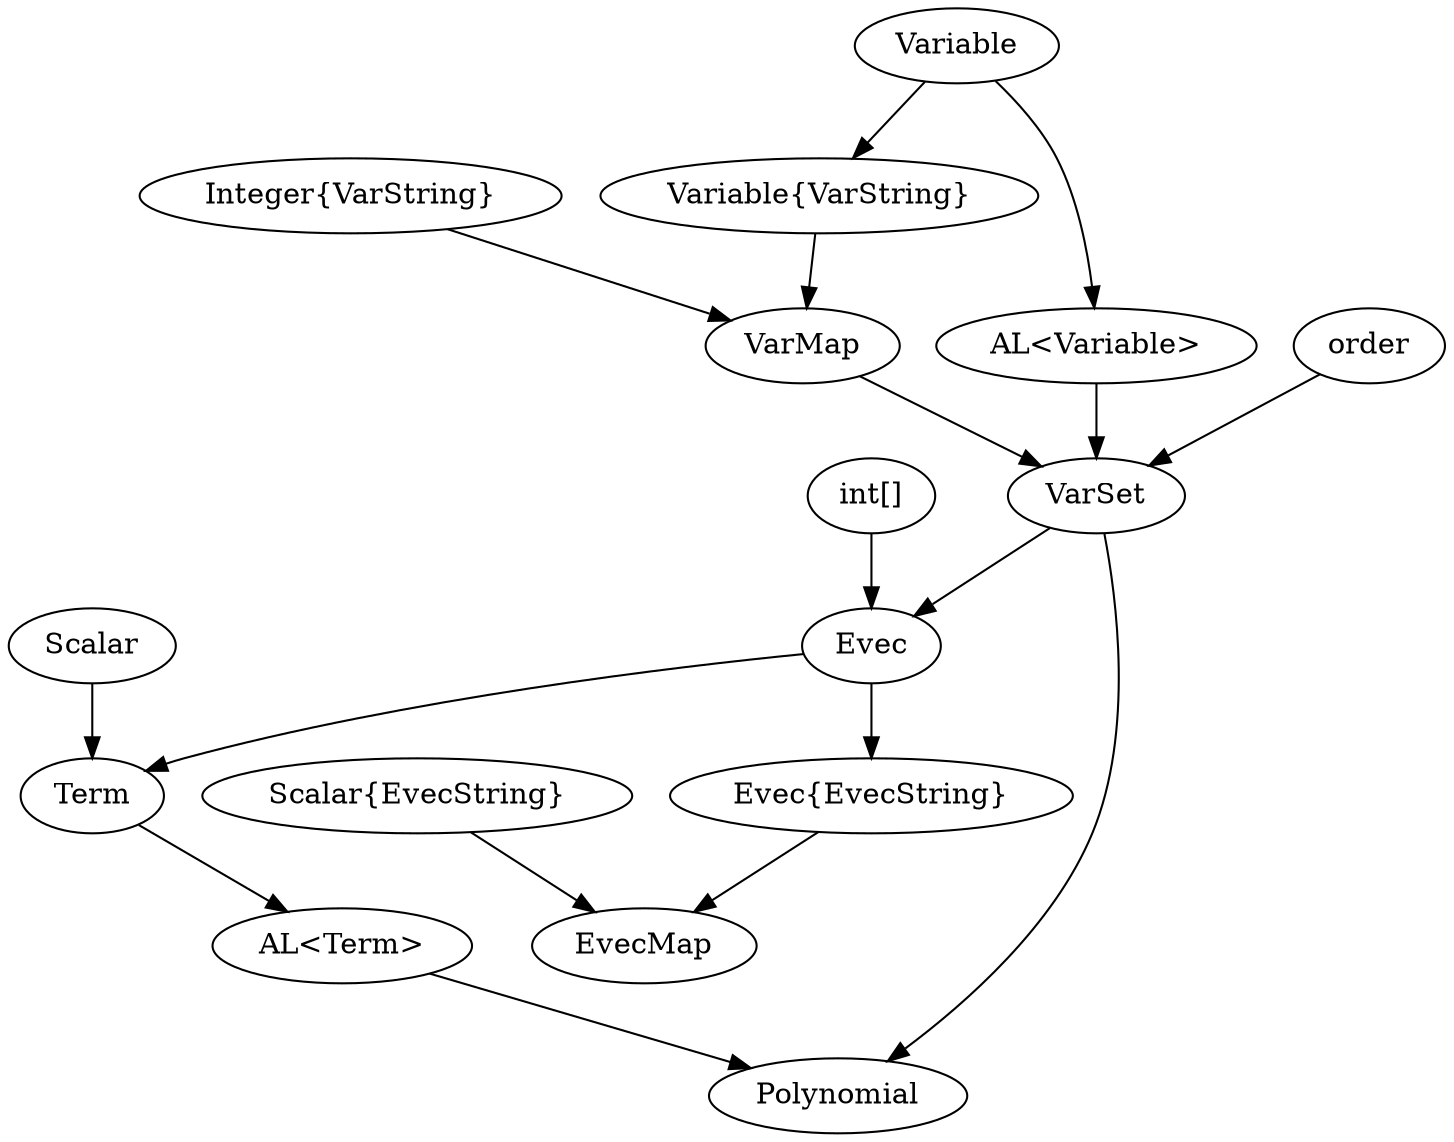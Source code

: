 digraph foo
{
	"Scalar"
	"Variable"
	"VarMap"
	"VarSet"
	"Evec"
	"EvecMap"
	"Term"
	"Polynomial"

	"Integer{VarString}" -> "VarMap"
	"Variable{VarString}" -> "VarMap"

	order -> "VarSet"
	"AL<Variable>" -> "VarSet"
	"VarMap" -> "VarSet"

	"int[]" -> "Evec"
	"VarSet" -> "Evec"

	"Scalar{EvecString}" -> "EvecMap"
	"Evec{EvecString}" -> "EvecMap"

	"Scalar" -> "Term"
	"Evec" -> "Term"

	"VarSet" -> "Polynomial"
	"AL<Term>" -> "Polynomial"

	"Term" -> "AL<Term>"
	"Variable" -> "AL<Variable>"
	"Variable" -> "Variable{VarString}"
	"Evec" -> "Evec{EvecString}"
/*
	"EvecComparer"
	"VarComparer"
	"ProfileComparer"
	"Profile"
*/
}
